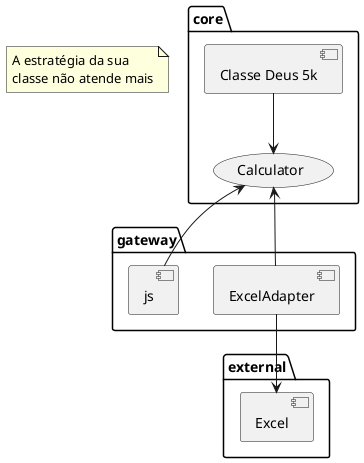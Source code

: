 @startuml

  note as scenario 
    A estratégia da sua
    classe não atende mais
  end note

  ' [Classe Deus 5k] --> [ExcelOpenSource]
  ' [js]


  package core {
    [Classe Deus 5k] --> (Calculator)
  }

  package gateway {
    (Calculator) <-- [ExcelAdapter]
    (Calculator) <-- [js]
  }

  package external {
    [Excel]
  }

  [ExcelAdapter] --> [Excel]

@enduml
